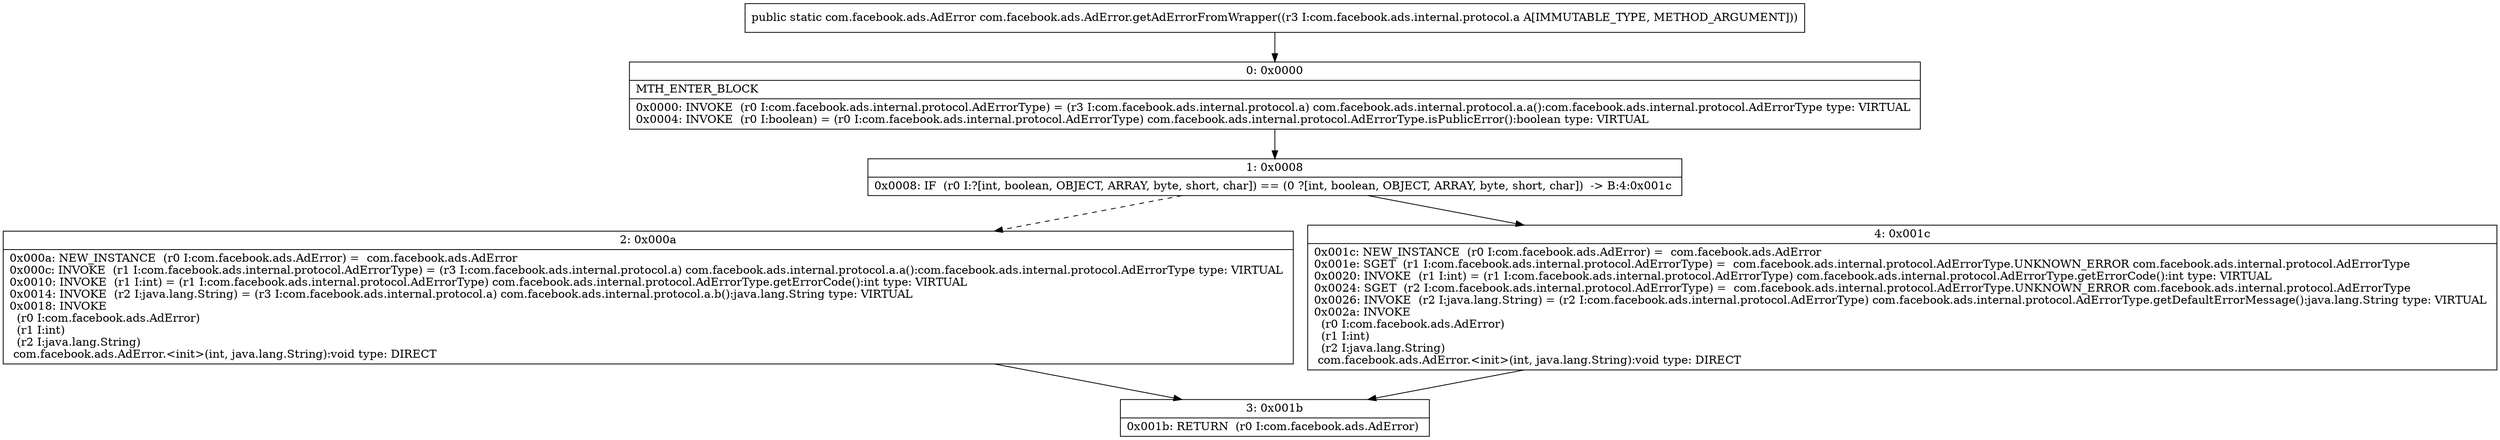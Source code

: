 digraph "CFG forcom.facebook.ads.AdError.getAdErrorFromWrapper(Lcom\/facebook\/ads\/internal\/protocol\/a;)Lcom\/facebook\/ads\/AdError;" {
Node_0 [shape=record,label="{0\:\ 0x0000|MTH_ENTER_BLOCK\l|0x0000: INVOKE  (r0 I:com.facebook.ads.internal.protocol.AdErrorType) = (r3 I:com.facebook.ads.internal.protocol.a) com.facebook.ads.internal.protocol.a.a():com.facebook.ads.internal.protocol.AdErrorType type: VIRTUAL \l0x0004: INVOKE  (r0 I:boolean) = (r0 I:com.facebook.ads.internal.protocol.AdErrorType) com.facebook.ads.internal.protocol.AdErrorType.isPublicError():boolean type: VIRTUAL \l}"];
Node_1 [shape=record,label="{1\:\ 0x0008|0x0008: IF  (r0 I:?[int, boolean, OBJECT, ARRAY, byte, short, char]) == (0 ?[int, boolean, OBJECT, ARRAY, byte, short, char])  \-\> B:4:0x001c \l}"];
Node_2 [shape=record,label="{2\:\ 0x000a|0x000a: NEW_INSTANCE  (r0 I:com.facebook.ads.AdError) =  com.facebook.ads.AdError \l0x000c: INVOKE  (r1 I:com.facebook.ads.internal.protocol.AdErrorType) = (r3 I:com.facebook.ads.internal.protocol.a) com.facebook.ads.internal.protocol.a.a():com.facebook.ads.internal.protocol.AdErrorType type: VIRTUAL \l0x0010: INVOKE  (r1 I:int) = (r1 I:com.facebook.ads.internal.protocol.AdErrorType) com.facebook.ads.internal.protocol.AdErrorType.getErrorCode():int type: VIRTUAL \l0x0014: INVOKE  (r2 I:java.lang.String) = (r3 I:com.facebook.ads.internal.protocol.a) com.facebook.ads.internal.protocol.a.b():java.lang.String type: VIRTUAL \l0x0018: INVOKE  \l  (r0 I:com.facebook.ads.AdError)\l  (r1 I:int)\l  (r2 I:java.lang.String)\l com.facebook.ads.AdError.\<init\>(int, java.lang.String):void type: DIRECT \l}"];
Node_3 [shape=record,label="{3\:\ 0x001b|0x001b: RETURN  (r0 I:com.facebook.ads.AdError) \l}"];
Node_4 [shape=record,label="{4\:\ 0x001c|0x001c: NEW_INSTANCE  (r0 I:com.facebook.ads.AdError) =  com.facebook.ads.AdError \l0x001e: SGET  (r1 I:com.facebook.ads.internal.protocol.AdErrorType) =  com.facebook.ads.internal.protocol.AdErrorType.UNKNOWN_ERROR com.facebook.ads.internal.protocol.AdErrorType \l0x0020: INVOKE  (r1 I:int) = (r1 I:com.facebook.ads.internal.protocol.AdErrorType) com.facebook.ads.internal.protocol.AdErrorType.getErrorCode():int type: VIRTUAL \l0x0024: SGET  (r2 I:com.facebook.ads.internal.protocol.AdErrorType) =  com.facebook.ads.internal.protocol.AdErrorType.UNKNOWN_ERROR com.facebook.ads.internal.protocol.AdErrorType \l0x0026: INVOKE  (r2 I:java.lang.String) = (r2 I:com.facebook.ads.internal.protocol.AdErrorType) com.facebook.ads.internal.protocol.AdErrorType.getDefaultErrorMessage():java.lang.String type: VIRTUAL \l0x002a: INVOKE  \l  (r0 I:com.facebook.ads.AdError)\l  (r1 I:int)\l  (r2 I:java.lang.String)\l com.facebook.ads.AdError.\<init\>(int, java.lang.String):void type: DIRECT \l}"];
MethodNode[shape=record,label="{public static com.facebook.ads.AdError com.facebook.ads.AdError.getAdErrorFromWrapper((r3 I:com.facebook.ads.internal.protocol.a A[IMMUTABLE_TYPE, METHOD_ARGUMENT])) }"];
MethodNode -> Node_0;
Node_0 -> Node_1;
Node_1 -> Node_2[style=dashed];
Node_1 -> Node_4;
Node_2 -> Node_3;
Node_4 -> Node_3;
}

